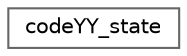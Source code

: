 digraph "Graphical Class Hierarchy"
{
 // INTERACTIVE_SVG=YES
 // LATEX_PDF_SIZE
  bgcolor="transparent";
  edge [fontname=Helvetica,fontsize=10,labelfontname=Helvetica,labelfontsize=10];
  node [fontname=Helvetica,fontsize=10,shape=box,height=0.2,width=0.4];
  rankdir="LR";
  Node0 [label="codeYY_state",height=0.2,width=0.4,color="grey40", fillcolor="white", style="filled",URL="$da/d28/structcode_y_y__state.html",tooltip=" "];
}
